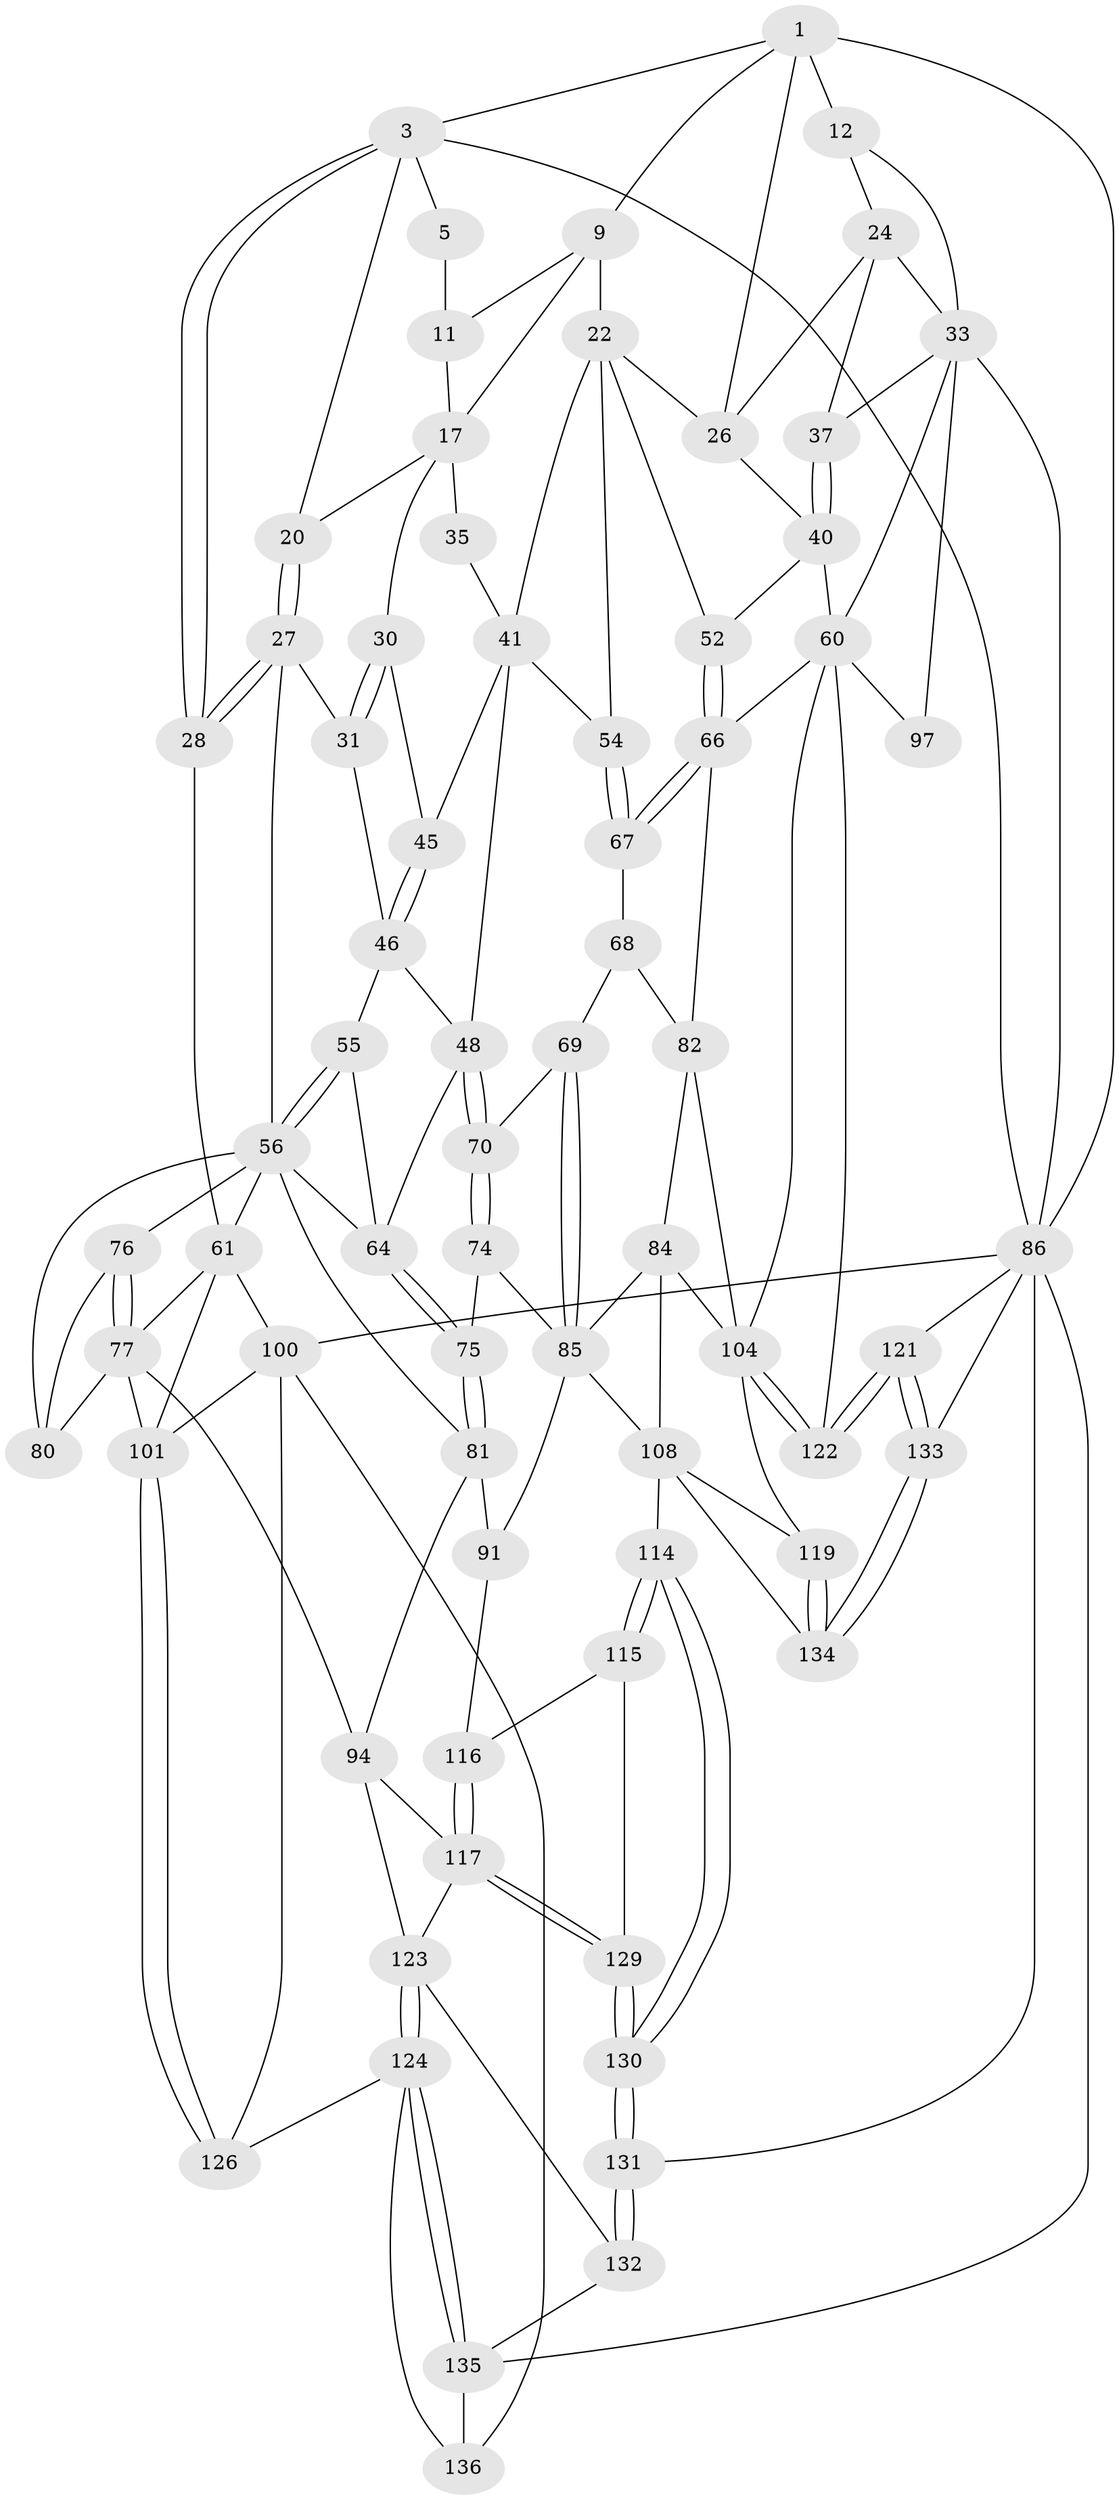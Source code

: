 // original degree distribution, {3: 0.02142857142857143, 6: 0.2357142857142857, 4: 0.2357142857142857, 5: 0.5071428571428571}
// Generated by graph-tools (version 1.1) at 2025/28/03/15/25 16:28:03]
// undirected, 70 vertices, 162 edges
graph export_dot {
graph [start="1"]
  node [color=gray90,style=filled];
  1 [pos="+0.9827355452731682+0",super="+2+7"];
  3 [pos="+0+0",super="+4"];
  5 [pos="+0.4025231365758323+0",super="+6"];
  9 [pos="+0.7667629737336684+0.12556224173881708",super="+21+10"];
  11 [pos="+0.663838029774949+0.050408130464177414",super="+14"];
  12 [pos="+1+0.05822357289508157",super="+13"];
  17 [pos="+0.48323522443943584+0.12562976179386157",super="+18"];
  20 [pos="+0.1545023435505141+0"];
  22 [pos="+0.6109437295330975+0.25857265919002614",super="+23+39"];
  24 [pos="+0.9015240491782627+0.15210800045270975",super="+25"];
  26 [pos="+0.7685020142572306+0.1290330943302107",super="+38"];
  27 [pos="+0.16192359147763263+0.08544890444260334",super="+32"];
  28 [pos="+0+0.353530938042575"];
  30 [pos="+0.2936556470253608+0.2297790015360096"];
  31 [pos="+0.27311968694759037+0.23685182773419391"];
  33 [pos="+1+0.24906891261310848",super="+59+34"];
  35 [pos="+0.4482821463176822+0.15527623551521455",super="+36+44"];
  37 [pos="+0.9087814312015648+0.28764839202391623"];
  40 [pos="+0.8685258375085323+0.32422469826517447",super="+51"];
  41 [pos="+0.546362395860641+0.31196258100535773",super="+42"];
  45 [pos="+0.4014330722158477+0.2991361972056569"];
  46 [pos="+0.35397230304114136+0.33844280639327734",super="+47+50"];
  48 [pos="+0.5120200792256782+0.3867939099785546",super="+49"];
  52 [pos="+0.8024492992255038+0.39755845371032095"];
  54 [pos="+0.6871089192385618+0.37856279388917913"];
  55 [pos="+0.2326762032357132+0.3928370506789047",super="+63"];
  56 [pos="+0.2059589744814329+0.40036607981589234",super="+57+71"];
  60 [pos="+0.9912040522888631+0.4894801539473087",super="+72"];
  61 [pos="+0+0.38014061251175285",super="+62+78"];
  64 [pos="+0.3927678521223811+0.4630891083805956",super="+65"];
  66 [pos="+0.7915874033868331+0.47618782021958017",super="+73"];
  67 [pos="+0.6702665214313966+0.4335441450516937"];
  68 [pos="+0.6151515705531719+0.4724618482255303"];
  69 [pos="+0.6139994104999099+0.47278196450699067"];
  70 [pos="+0.5506094728078681+0.46201515120580916"];
  74 [pos="+0.5334285823063439+0.5044482731199205"];
  75 [pos="+0.38583755514684887+0.5275856910726244"];
  76 [pos="+0.17089925142563506+0.5180529659650449"];
  77 [pos="+0.12815322649051758+0.554064921455359",super="+93"];
  80 [pos="+0.24082998747324316+0.5561433788637372"];
  81 [pos="+0.353075937526288+0.5830583424148186",super="+92"];
  82 [pos="+0.7836230257201678+0.5450857416262961",super="+83"];
  84 [pos="+0.7165617575874121+0.5846476738924712",super="+107"];
  85 [pos="+0.6512376516706836+0.5667635310699388",super="+89"];
  86 [pos="+1+1",super="+111+87+138"];
  91 [pos="+0.458787053462712+0.6229896913226028"];
  94 [pos="+0.3212890090298965+0.6824943863280859",super="+95"];
  97 [pos="+0.9700546925532831+0.656811456230821"];
  100 [pos="+0+0.6630662830099924",super="+109"];
  101 [pos="+0.15906218195789928+0.7047584630349835",super="+102"];
  104 [pos="+0.8207980938869389+0.7522911293936015",super="+105"];
  108 [pos="+0.6325512856143098+0.7441259396482902",super="+112"];
  114 [pos="+0.5976334990587328+0.7827274749753395"];
  115 [pos="+0.5000543948788434+0.7437170642835752"];
  116 [pos="+0.4658198571533106+0.6613120439253147"];
  117 [pos="+0.38478286959919783+0.7659490800820198",super="+118"];
  119 [pos="+0.8026549539243668+0.7554971223146099"];
  121 [pos="+0.9343538446969603+0.8289112892322696"];
  122 [pos="+0.9177452195010937+0.8157759135117877"];
  123 [pos="+0.26055037151793414+0.7832765275203019",super="+127"];
  124 [pos="+0.19229454512670913+0.8403347698633885",super="+125"];
  126 [pos="+0.15024464897791798+0.7925246020369296"];
  129 [pos="+0.38897401985830315+0.7684672253554167"];
  130 [pos="+0.47119095001859895+0.9585650415240916"];
  131 [pos="+0.4525599415600381+1"];
  132 [pos="+0.2915843363998829+0.8957095776488696"];
  133 [pos="+0.8046601733082998+1"];
  134 [pos="+0.768105508494054+1"];
  135 [pos="+0.24049117797073327+0.8939429370006227",super="+137"];
  136 [pos="+0.10595228507553708+0.9150840786113583"];
  1 -- 3;
  1 -- 12 [weight=2];
  1 -- 86;
  1 -- 26;
  1 -- 9;
  3 -- 28;
  3 -- 28;
  3 -- 86;
  3 -- 20;
  3 -- 5;
  5 -- 11 [weight=2];
  9 -- 22 [weight=2];
  9 -- 11;
  9 -- 17;
  11 -- 17;
  12 -- 33;
  12 -- 24;
  17 -- 35 [weight=2];
  17 -- 20;
  17 -- 30;
  20 -- 27;
  20 -- 27;
  22 -- 41;
  22 -- 54;
  22 -- 52;
  22 -- 26;
  24 -- 26;
  24 -- 37;
  24 -- 33;
  26 -- 40;
  27 -- 28;
  27 -- 28;
  27 -- 56;
  27 -- 31;
  28 -- 61;
  30 -- 31;
  30 -- 31;
  30 -- 45;
  31 -- 46;
  33 -- 60;
  33 -- 97;
  33 -- 86;
  33 -- 37;
  35 -- 41;
  37 -- 40;
  37 -- 40;
  40 -- 52;
  40 -- 60;
  41 -- 54;
  41 -- 48;
  41 -- 45;
  45 -- 46;
  45 -- 46;
  46 -- 55 [weight=2];
  46 -- 48;
  48 -- 70;
  48 -- 70;
  48 -- 64;
  52 -- 66;
  52 -- 66;
  54 -- 67;
  54 -- 67;
  55 -- 56;
  55 -- 56;
  55 -- 64;
  56 -- 76;
  56 -- 61;
  56 -- 80;
  56 -- 64;
  56 -- 81;
  60 -- 97;
  60 -- 104;
  60 -- 122;
  60 -- 66;
  61 -- 100 [weight=2];
  61 -- 101;
  61 -- 77;
  64 -- 75;
  64 -- 75;
  66 -- 67;
  66 -- 67;
  66 -- 82;
  67 -- 68;
  68 -- 69;
  68 -- 82;
  69 -- 70;
  69 -- 85;
  69 -- 85;
  70 -- 74;
  70 -- 74;
  74 -- 75;
  74 -- 85;
  75 -- 81;
  75 -- 81;
  76 -- 77;
  76 -- 77;
  76 -- 80;
  77 -- 80;
  77 -- 101;
  77 -- 94;
  81 -- 91;
  81 -- 94;
  82 -- 84;
  82 -- 104;
  84 -- 85;
  84 -- 108;
  84 -- 104;
  85 -- 91;
  85 -- 108;
  86 -- 121;
  86 -- 135 [weight=2];
  86 -- 131;
  86 -- 133;
  86 -- 100;
  91 -- 116;
  94 -- 117;
  94 -- 123;
  100 -- 101;
  100 -- 136;
  100 -- 126;
  101 -- 126;
  101 -- 126;
  104 -- 122;
  104 -- 122;
  104 -- 119;
  108 -- 114;
  108 -- 134;
  108 -- 119;
  114 -- 115;
  114 -- 115;
  114 -- 130;
  114 -- 130;
  115 -- 116;
  115 -- 129;
  116 -- 117;
  116 -- 117;
  117 -- 129;
  117 -- 129;
  117 -- 123;
  119 -- 134;
  119 -- 134;
  121 -- 122;
  121 -- 122;
  121 -- 133;
  121 -- 133;
  123 -- 124;
  123 -- 124;
  123 -- 132;
  124 -- 135;
  124 -- 135;
  124 -- 136;
  124 -- 126;
  129 -- 130;
  129 -- 130;
  130 -- 131;
  130 -- 131;
  131 -- 132;
  131 -- 132;
  132 -- 135;
  133 -- 134;
  133 -- 134;
  135 -- 136;
}

